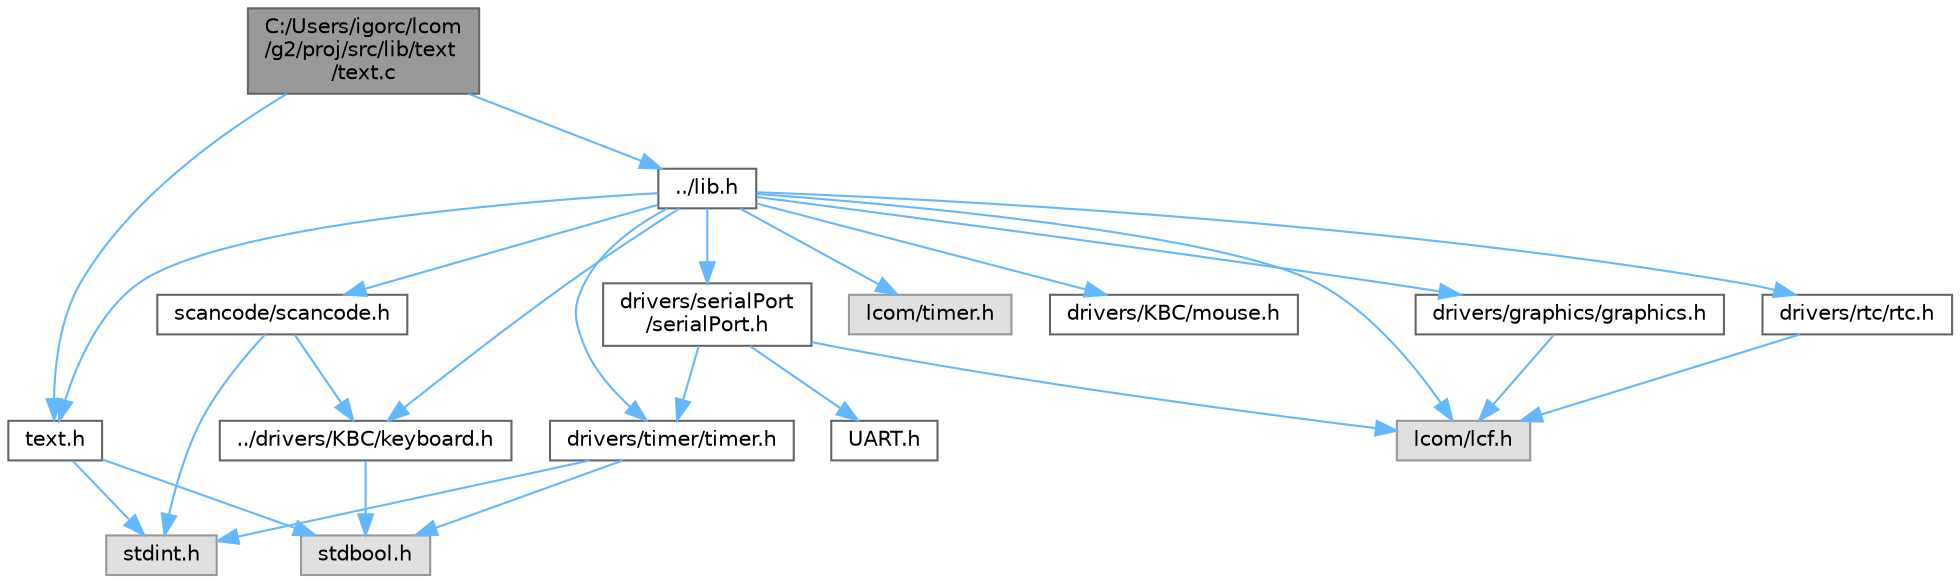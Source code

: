 digraph "C:/Users/igorc/lcom/g2/proj/src/lib/text/text.c"
{
 // LATEX_PDF_SIZE
  bgcolor="transparent";
  edge [fontname=Helvetica,fontsize=10,labelfontname=Helvetica,labelfontsize=10];
  node [fontname=Helvetica,fontsize=10,shape=box,height=0.2,width=0.4];
  Node1 [id="Node000001",label="C:/Users/igorc/lcom\l/g2/proj/src/lib/text\l/text.c",height=0.2,width=0.4,color="gray40", fillcolor="grey60", style="filled", fontcolor="black",tooltip=" "];
  Node1 -> Node2 [id="edge25_Node000001_Node000002",color="steelblue1",style="solid",tooltip=" "];
  Node2 [id="Node000002",label="text.h",height=0.2,width=0.4,color="grey40", fillcolor="white", style="filled",URL="$text_8h.html",tooltip=" "];
  Node2 -> Node3 [id="edge26_Node000002_Node000003",color="steelblue1",style="solid",tooltip=" "];
  Node3 [id="Node000003",label="stdint.h",height=0.2,width=0.4,color="grey60", fillcolor="#E0E0E0", style="filled",tooltip=" "];
  Node2 -> Node4 [id="edge27_Node000002_Node000004",color="steelblue1",style="solid",tooltip=" "];
  Node4 [id="Node000004",label="stdbool.h",height=0.2,width=0.4,color="grey60", fillcolor="#E0E0E0", style="filled",tooltip=" "];
  Node1 -> Node5 [id="edge28_Node000001_Node000005",color="steelblue1",style="solid",tooltip=" "];
  Node5 [id="Node000005",label="../lib.h",height=0.2,width=0.4,color="grey40", fillcolor="white", style="filled",URL="$lib_8h.html",tooltip=" "];
  Node5 -> Node6 [id="edge29_Node000005_Node000006",color="steelblue1",style="solid",tooltip=" "];
  Node6 [id="Node000006",label="lcom/lcf.h",height=0.2,width=0.4,color="grey60", fillcolor="#E0E0E0", style="filled",tooltip=" "];
  Node5 -> Node2 [id="edge30_Node000005_Node000002",color="steelblue1",style="solid",tooltip=" "];
  Node5 -> Node7 [id="edge31_Node000005_Node000007",color="steelblue1",style="solid",tooltip=" "];
  Node7 [id="Node000007",label="scancode/scancode.h",height=0.2,width=0.4,color="grey40", fillcolor="white", style="filled",URL="$scancode_8h.html",tooltip=" "];
  Node7 -> Node3 [id="edge32_Node000007_Node000003",color="steelblue1",style="solid",tooltip=" "];
  Node7 -> Node8 [id="edge33_Node000007_Node000008",color="steelblue1",style="solid",tooltip=" "];
  Node8 [id="Node000008",label="../drivers/KBC/keyboard.h",height=0.2,width=0.4,color="grey40", fillcolor="white", style="filled",URL="$keyboard_8h.html",tooltip=" "];
  Node8 -> Node4 [id="edge34_Node000008_Node000004",color="steelblue1",style="solid",tooltip=" "];
  Node5 -> Node9 [id="edge35_Node000005_Node000009",color="steelblue1",style="solid",tooltip=" "];
  Node9 [id="Node000009",label="lcom/timer.h",height=0.2,width=0.4,color="grey60", fillcolor="#E0E0E0", style="filled",tooltip=" "];
  Node5 -> Node10 [id="edge36_Node000005_Node000010",color="steelblue1",style="solid",tooltip=" "];
  Node10 [id="Node000010",label="drivers/timer/timer.h",height=0.2,width=0.4,color="grey40", fillcolor="white", style="filled",URL="$timer_8h.html",tooltip=" "];
  Node10 -> Node4 [id="edge37_Node000010_Node000004",color="steelblue1",style="solid",tooltip=" "];
  Node10 -> Node3 [id="edge38_Node000010_Node000003",color="steelblue1",style="solid",tooltip=" "];
  Node5 -> Node11 [id="edge39_Node000005_Node000011",color="steelblue1",style="solid",tooltip=" "];
  Node11 [id="Node000011",label="drivers/graphics/graphics.h",height=0.2,width=0.4,color="grey40", fillcolor="white", style="filled",URL="$graphics_8h.html",tooltip=" "];
  Node11 -> Node6 [id="edge40_Node000011_Node000006",color="steelblue1",style="solid",tooltip=" "];
  Node5 -> Node8 [id="edge41_Node000005_Node000008",color="steelblue1",style="solid",tooltip=" "];
  Node5 -> Node12 [id="edge42_Node000005_Node000012",color="steelblue1",style="solid",tooltip=" "];
  Node12 [id="Node000012",label="drivers/KBC/mouse.h",height=0.2,width=0.4,color="grey40", fillcolor="white", style="filled",URL="$mouse_8h.html",tooltip=" "];
  Node5 -> Node13 [id="edge43_Node000005_Node000013",color="steelblue1",style="solid",tooltip=" "];
  Node13 [id="Node000013",label="drivers/serialPort\l/serialPort.h",height=0.2,width=0.4,color="grey40", fillcolor="white", style="filled",URL="$serialPort_8h.html",tooltip=" "];
  Node13 -> Node6 [id="edge44_Node000013_Node000006",color="steelblue1",style="solid",tooltip=" "];
  Node13 -> Node10 [id="edge45_Node000013_Node000010",color="steelblue1",style="solid",tooltip=" "];
  Node13 -> Node14 [id="edge46_Node000013_Node000014",color="steelblue1",style="solid",tooltip=" "];
  Node14 [id="Node000014",label="UART.h",height=0.2,width=0.4,color="grey40", fillcolor="white", style="filled",URL="$UART_8h.html",tooltip=" "];
  Node5 -> Node15 [id="edge47_Node000005_Node000015",color="steelblue1",style="solid",tooltip=" "];
  Node15 [id="Node000015",label="drivers/rtc/rtc.h",height=0.2,width=0.4,color="grey40", fillcolor="white", style="filled",URL="$rtc_8h.html",tooltip=" "];
  Node15 -> Node6 [id="edge48_Node000015_Node000006",color="steelblue1",style="solid",tooltip=" "];
}
